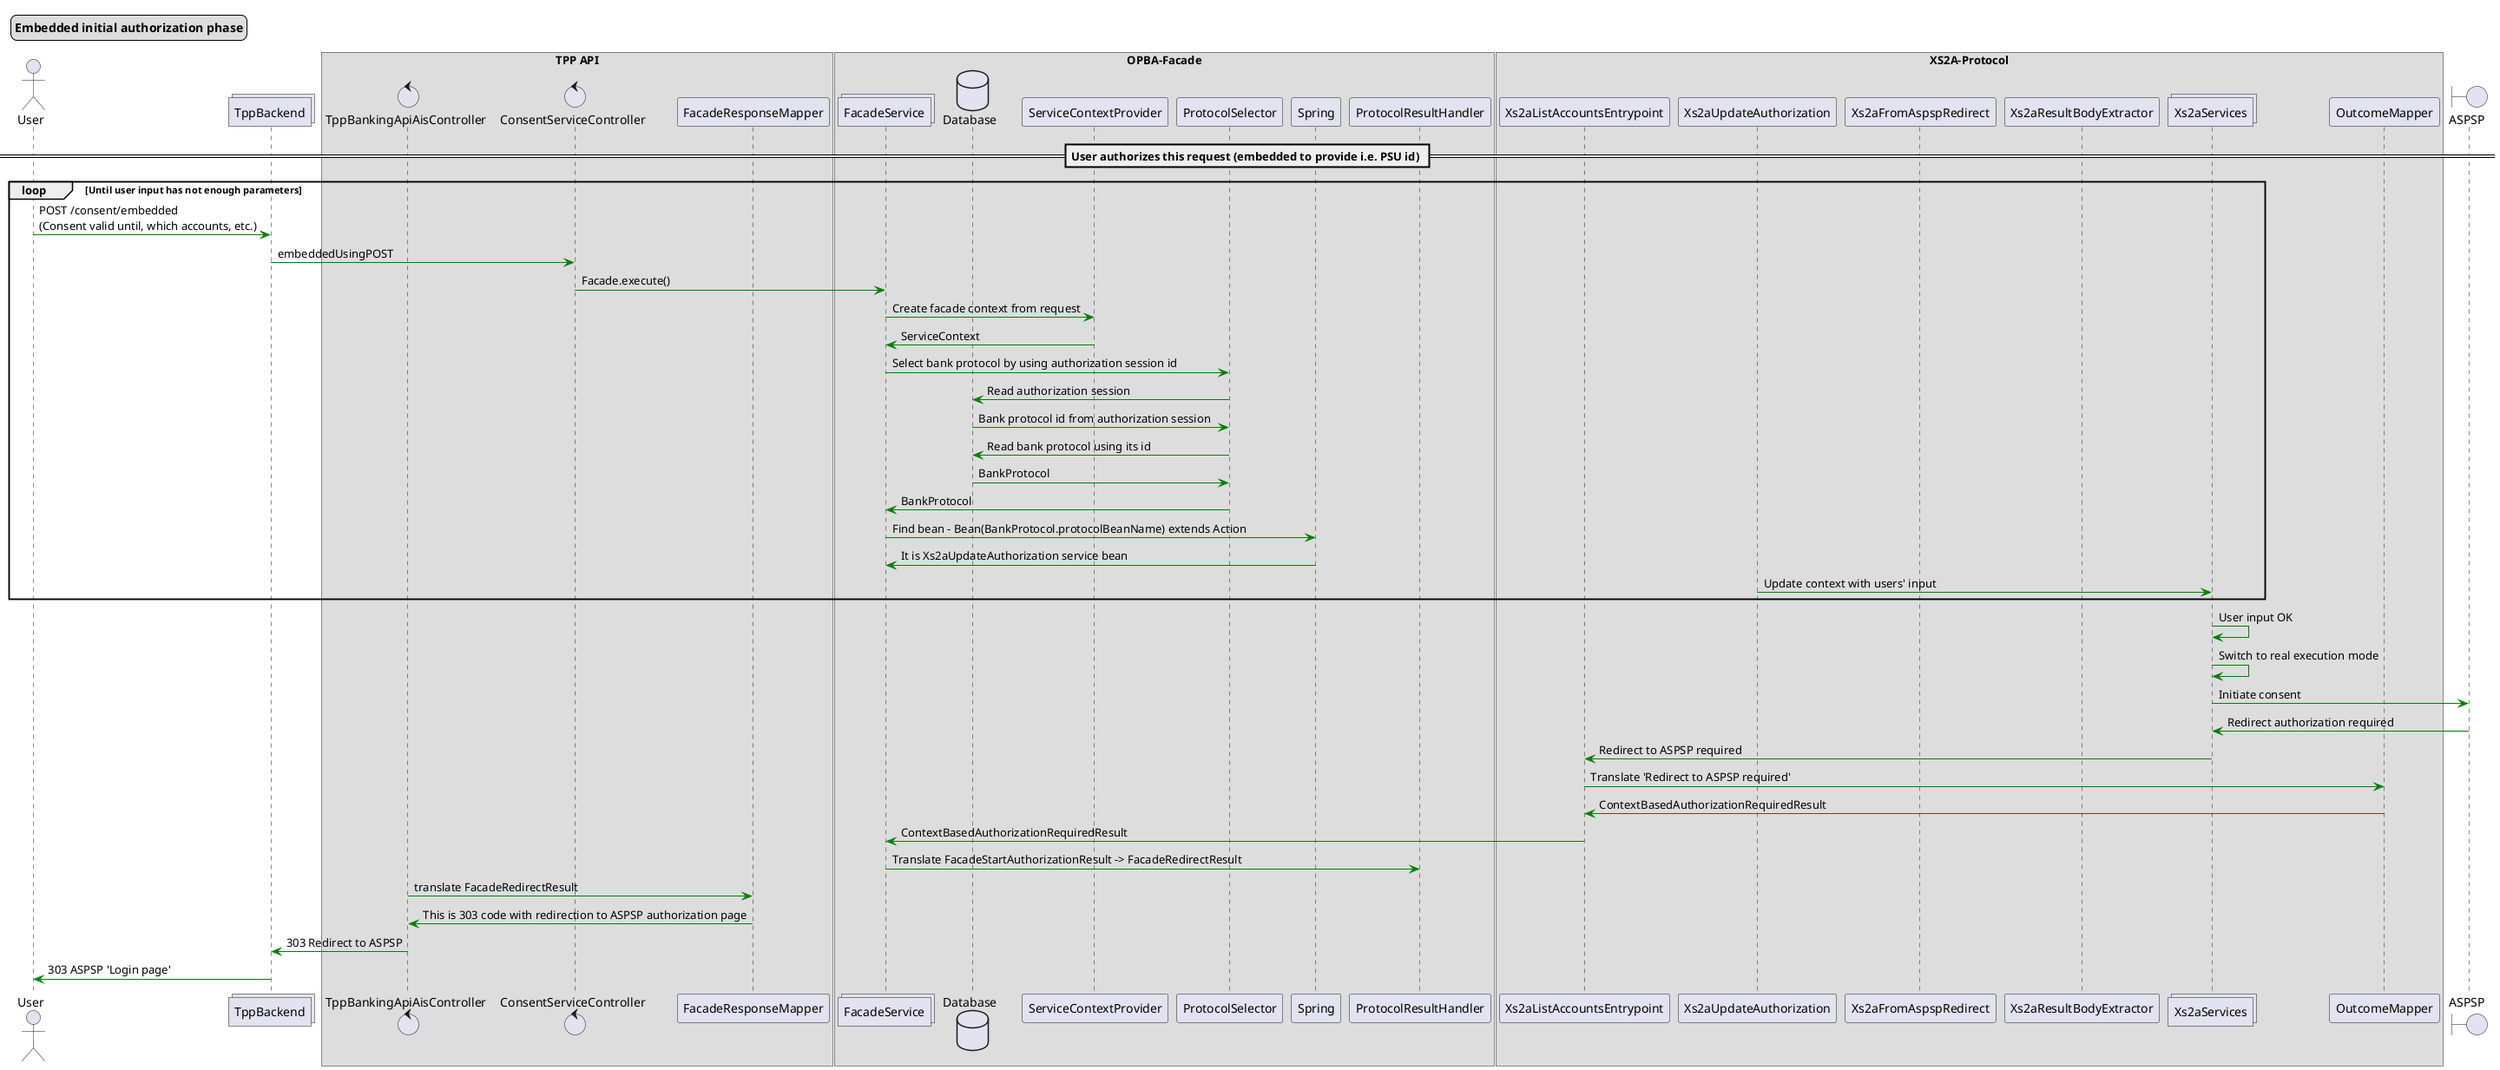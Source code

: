 @startuml
legend top left
  <b>Embedded initial authorization phase</b>
endlegend

actor User

collections TppBackend

box "TPP API"
control TppBankingApiAisController
control ConsentServiceController
participant FacadeResponseMapper
endbox

box "OPBA-Facade"
collections FacadeService
database Database
participant ServiceContextProvider
participant ProtocolSelector
participant Spring
participant ProtocolResultHandler
endbox

box "XS2A-Protocol"
participant Xs2aListAccountsEntrypoint
participant Xs2aUpdateAuthorization
participant Xs2aFromAspspRedirect
participant Xs2aResultBodyExtractor
collections Xs2aServices
participant OutcomeMapper
endbox

boundary ASPSP

== User authorizes this request (embedded to provide i.e. PSU id) ==
loop Until user input has not enough parameters
User [#green]-> TppBackend : POST /consent/embedded\n(Consent valid until, which accounts, etc.)
TppBackend [#green]-> ConsentServiceController : embeddedUsingPOST
ConsentServiceController [#green]-> FacadeService : Facade.execute()
FacadeService [#green]-> ServiceContextProvider : Create facade context from request
FacadeService <-[#green] ServiceContextProvider : ServiceContext
FacadeService [#green]-> ProtocolSelector : Select bank protocol by using authorization session id
ProtocolSelector [#green]-> Database : Read authorization session
Database [#green]-> ProtocolSelector: Bank protocol id from authorization session
ProtocolSelector [#green]-> Database : Read bank protocol using its id
Database [#green]-> ProtocolSelector : BankProtocol
ProtocolSelector [#green]-> FacadeService : BankProtocol
FacadeService [#green]-> Spring : Find bean - Bean(BankProtocol.protocolBeanName) extends Action
FacadeService <-[#green] Spring : It is Xs2aUpdateAuthorization service bean
Xs2aUpdateAuthorization [#green]-> Xs2aServices : Update context with users' input
end
Xs2aServices [#green]-> Xs2aServices : User input OK
Xs2aServices [#green]-> Xs2aServices : Switch to real execution mode
Xs2aServices [#green]-> ASPSP : Initiate consent
ASPSP [#green]-> Xs2aServices : Redirect authorization required
Xs2aServices [#green]-> Xs2aListAccountsEntrypoint : Redirect to ASPSP required
Xs2aListAccountsEntrypoint [#green]-> OutcomeMapper : Translate 'Redirect to ASPSP required'
OutcomeMapper [#green]-> Xs2aListAccountsEntrypoint : ContextBasedAuthorizationRequiredResult
Xs2aListAccountsEntrypoint [#green]-> FacadeService : ContextBasedAuthorizationRequiredResult
FacadeService [#green]-> ProtocolResultHandler : Translate FacadeStartAuthorizationResult -> FacadeRedirectResult
TppBankingApiAisController [#green]-> FacadeResponseMapper : translate FacadeRedirectResult
FacadeResponseMapper [#green]-> TppBankingApiAisController : This is 303 code with redirection to ASPSP authorization page
TppBankingApiAisController [#green]-> TppBackend : 303 Redirect to ASPSP
TppBackend [#green]-> User : 303 ASPSP 'Login page'
@enduml

